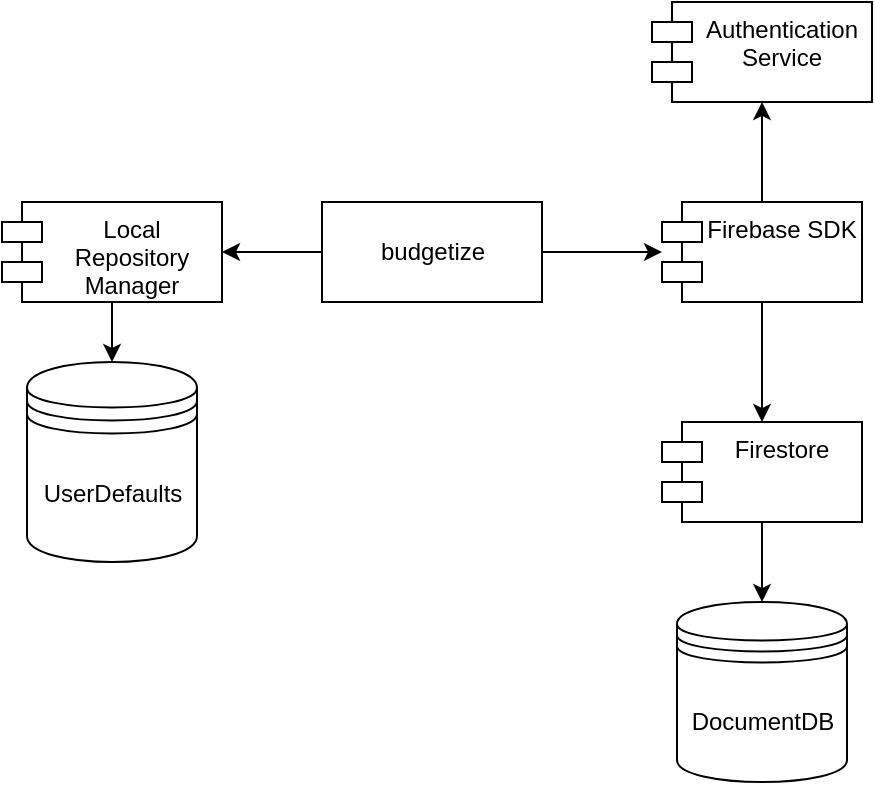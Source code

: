 <mxfile version="16.5.4" type="github">
  <diagram id="ftvD7AiR_uyU1PkGLEQQ" name="Page-1">
    <mxGraphModel dx="946" dy="620" grid="1" gridSize="10" guides="1" tooltips="1" connect="1" arrows="1" fold="1" page="1" pageScale="1" pageWidth="827" pageHeight="1169" math="0" shadow="0">
      <root>
        <mxCell id="0" />
        <mxCell id="1" parent="0" />
        <mxCell id="x-vbml0VKtfp5pCrWx_r-4" value="" style="edgeStyle=orthogonalEdgeStyle;rounded=0;orthogonalLoop=1;jettySize=auto;html=1;" edge="1" parent="1" source="x-vbml0VKtfp5pCrWx_r-1" target="x-vbml0VKtfp5pCrWx_r-3">
          <mxGeometry relative="1" as="geometry" />
        </mxCell>
        <mxCell id="x-vbml0VKtfp5pCrWx_r-1" value="Local&#xa;Repository&#xa;Manager" style="shape=module;align=left;spacingLeft=20;align=center;verticalAlign=top;" vertex="1" parent="1">
          <mxGeometry x="100" y="170" width="110" height="50" as="geometry" />
        </mxCell>
        <mxCell id="x-vbml0VKtfp5pCrWx_r-7" value="" style="edgeStyle=orthogonalEdgeStyle;rounded=0;orthogonalLoop=1;jettySize=auto;html=1;" edge="1" parent="1" source="x-vbml0VKtfp5pCrWx_r-2" target="x-vbml0VKtfp5pCrWx_r-6">
          <mxGeometry relative="1" as="geometry" />
        </mxCell>
        <mxCell id="x-vbml0VKtfp5pCrWx_r-19" value="" style="edgeStyle=orthogonalEdgeStyle;rounded=0;orthogonalLoop=1;jettySize=auto;html=1;" edge="1" parent="1" source="x-vbml0VKtfp5pCrWx_r-2" target="x-vbml0VKtfp5pCrWx_r-1">
          <mxGeometry relative="1" as="geometry" />
        </mxCell>
        <mxCell id="x-vbml0VKtfp5pCrWx_r-2" value="budgetize" style="html=1;" vertex="1" parent="1">
          <mxGeometry x="260" y="170" width="110" height="50" as="geometry" />
        </mxCell>
        <mxCell id="x-vbml0VKtfp5pCrWx_r-3" value="UserDefaults" style="shape=datastore;whiteSpace=wrap;html=1;" vertex="1" parent="1">
          <mxGeometry x="112.5" y="250" width="85" height="100" as="geometry" />
        </mxCell>
        <mxCell id="x-vbml0VKtfp5pCrWx_r-9" value="" style="edgeStyle=orthogonalEdgeStyle;rounded=0;orthogonalLoop=1;jettySize=auto;html=1;" edge="1" parent="1" source="x-vbml0VKtfp5pCrWx_r-6" target="x-vbml0VKtfp5pCrWx_r-8">
          <mxGeometry relative="1" as="geometry" />
        </mxCell>
        <mxCell id="x-vbml0VKtfp5pCrWx_r-13" value="" style="edgeStyle=orthogonalEdgeStyle;rounded=0;orthogonalLoop=1;jettySize=auto;html=1;" edge="1" parent="1" source="x-vbml0VKtfp5pCrWx_r-6" target="x-vbml0VKtfp5pCrWx_r-12">
          <mxGeometry relative="1" as="geometry" />
        </mxCell>
        <mxCell id="x-vbml0VKtfp5pCrWx_r-6" value="Firebase SDK" style="shape=module;align=left;spacingLeft=20;align=center;verticalAlign=top;" vertex="1" parent="1">
          <mxGeometry x="430" y="170" width="100" height="50" as="geometry" />
        </mxCell>
        <mxCell id="x-vbml0VKtfp5pCrWx_r-8" value="Authentication&#xa;Service&#xa;" style="shape=module;align=left;spacingLeft=20;align=center;verticalAlign=top;" vertex="1" parent="1">
          <mxGeometry x="425" y="70" width="110" height="50" as="geometry" />
        </mxCell>
        <mxCell id="x-vbml0VKtfp5pCrWx_r-15" value="" style="edgeStyle=orthogonalEdgeStyle;rounded=0;orthogonalLoop=1;jettySize=auto;html=1;" edge="1" parent="1" source="x-vbml0VKtfp5pCrWx_r-12" target="x-vbml0VKtfp5pCrWx_r-14">
          <mxGeometry relative="1" as="geometry" />
        </mxCell>
        <mxCell id="x-vbml0VKtfp5pCrWx_r-12" value="Firestore&#xa;" style="shape=module;align=left;spacingLeft=20;align=center;verticalAlign=top;" vertex="1" parent="1">
          <mxGeometry x="430" y="280" width="100" height="50" as="geometry" />
        </mxCell>
        <mxCell id="x-vbml0VKtfp5pCrWx_r-14" value="DocumentDB&lt;br&gt;" style="shape=datastore;whiteSpace=wrap;html=1;" vertex="1" parent="1">
          <mxGeometry x="437.5" y="370" width="85" height="90" as="geometry" />
        </mxCell>
      </root>
    </mxGraphModel>
  </diagram>
</mxfile>
